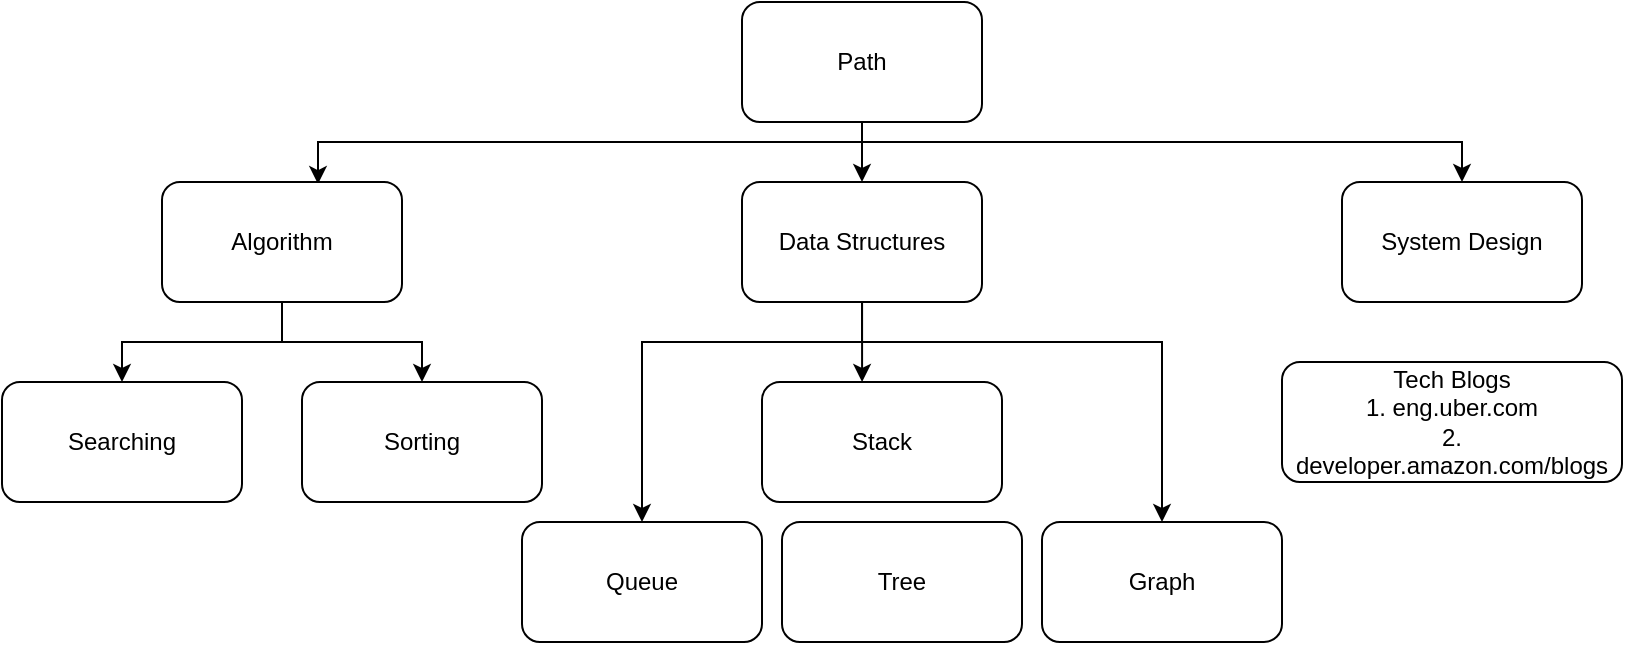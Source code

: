 <mxfile version="12.9.14" type="github"><diagram id="OfSFitAO5Z_yYKrTc11Y" name="Page-1"><mxGraphModel dx="868" dy="482" grid="1" gridSize="10" guides="1" tooltips="1" connect="1" arrows="1" fold="1" page="1" pageScale="1" pageWidth="850" pageHeight="1100" math="0" shadow="0"><root><mxCell id="0"/><mxCell id="1" parent="0"/><mxCell id="PdSUJzAkwIn9D3JMHnYP-14" value="" style="edgeStyle=orthogonalEdgeStyle;rounded=0;orthogonalLoop=1;jettySize=auto;html=1;" edge="1" parent="1" source="PdSUJzAkwIn9D3JMHnYP-1" target="PdSUJzAkwIn9D3JMHnYP-3"><mxGeometry relative="1" as="geometry"/></mxCell><mxCell id="PdSUJzAkwIn9D3JMHnYP-15" style="edgeStyle=orthogonalEdgeStyle;rounded=0;orthogonalLoop=1;jettySize=auto;html=1;entryX=0.65;entryY=0.017;entryDx=0;entryDy=0;entryPerimeter=0;" edge="1" parent="1" source="PdSUJzAkwIn9D3JMHnYP-1" target="PdSUJzAkwIn9D3JMHnYP-2"><mxGeometry relative="1" as="geometry"><Array as="points"><mxPoint x="440" y="90"/><mxPoint x="168" y="90"/></Array></mxGeometry></mxCell><mxCell id="PdSUJzAkwIn9D3JMHnYP-16" style="edgeStyle=orthogonalEdgeStyle;rounded=0;orthogonalLoop=1;jettySize=auto;html=1;" edge="1" parent="1" source="PdSUJzAkwIn9D3JMHnYP-1" target="PdSUJzAkwIn9D3JMHnYP-4"><mxGeometry relative="1" as="geometry"><Array as="points"><mxPoint x="440" y="90"/><mxPoint x="740" y="90"/></Array></mxGeometry></mxCell><mxCell id="PdSUJzAkwIn9D3JMHnYP-1" value="Path" style="rounded=1;whiteSpace=wrap;html=1;" vertex="1" parent="1"><mxGeometry x="380" y="20" width="120" height="60" as="geometry"/></mxCell><mxCell id="PdSUJzAkwIn9D3JMHnYP-12" style="edgeStyle=orthogonalEdgeStyle;rounded=0;orthogonalLoop=1;jettySize=auto;html=1;" edge="1" parent="1" source="PdSUJzAkwIn9D3JMHnYP-2" target="PdSUJzAkwIn9D3JMHnYP-5"><mxGeometry relative="1" as="geometry"><Array as="points"><mxPoint x="150" y="190"/><mxPoint x="70" y="190"/></Array></mxGeometry></mxCell><mxCell id="PdSUJzAkwIn9D3JMHnYP-13" style="edgeStyle=orthogonalEdgeStyle;rounded=0;orthogonalLoop=1;jettySize=auto;html=1;entryX=0.5;entryY=0;entryDx=0;entryDy=0;" edge="1" parent="1" source="PdSUJzAkwIn9D3JMHnYP-2" target="PdSUJzAkwIn9D3JMHnYP-6"><mxGeometry relative="1" as="geometry"/></mxCell><mxCell id="PdSUJzAkwIn9D3JMHnYP-2" value="Algorithm" style="rounded=1;whiteSpace=wrap;html=1;" vertex="1" parent="1"><mxGeometry x="90" y="110" width="120" height="60" as="geometry"/></mxCell><mxCell id="PdSUJzAkwIn9D3JMHnYP-11" style="edgeStyle=orthogonalEdgeStyle;rounded=0;orthogonalLoop=1;jettySize=auto;html=1;entryX=0.417;entryY=0;entryDx=0;entryDy=0;entryPerimeter=0;" edge="1" parent="1" source="PdSUJzAkwIn9D3JMHnYP-3" target="PdSUJzAkwIn9D3JMHnYP-10"><mxGeometry relative="1" as="geometry"/></mxCell><mxCell id="PdSUJzAkwIn9D3JMHnYP-17" style="edgeStyle=orthogonalEdgeStyle;rounded=0;orthogonalLoop=1;jettySize=auto;html=1;entryX=0.5;entryY=0;entryDx=0;entryDy=0;" edge="1" parent="1" source="PdSUJzAkwIn9D3JMHnYP-3" target="PdSUJzAkwIn9D3JMHnYP-7"><mxGeometry relative="1" as="geometry"><Array as="points"><mxPoint x="440" y="190"/><mxPoint x="330" y="190"/></Array></mxGeometry></mxCell><mxCell id="PdSUJzAkwIn9D3JMHnYP-18" style="edgeStyle=orthogonalEdgeStyle;rounded=0;orthogonalLoop=1;jettySize=auto;html=1;" edge="1" parent="1" source="PdSUJzAkwIn9D3JMHnYP-3" target="PdSUJzAkwIn9D3JMHnYP-9"><mxGeometry relative="1" as="geometry"><Array as="points"><mxPoint x="440" y="190"/><mxPoint x="590" y="190"/></Array></mxGeometry></mxCell><mxCell id="PdSUJzAkwIn9D3JMHnYP-3" value="Data Structures" style="rounded=1;whiteSpace=wrap;html=1;" vertex="1" parent="1"><mxGeometry x="380" y="110" width="120" height="60" as="geometry"/></mxCell><mxCell id="PdSUJzAkwIn9D3JMHnYP-4" value="System Design" style="rounded=1;whiteSpace=wrap;html=1;" vertex="1" parent="1"><mxGeometry x="680" y="110" width="120" height="60" as="geometry"/></mxCell><mxCell id="PdSUJzAkwIn9D3JMHnYP-5" value="Searching" style="rounded=1;whiteSpace=wrap;html=1;" vertex="1" parent="1"><mxGeometry x="10" y="210" width="120" height="60" as="geometry"/></mxCell><mxCell id="PdSUJzAkwIn9D3JMHnYP-6" value="Sorting" style="rounded=1;whiteSpace=wrap;html=1;" vertex="1" parent="1"><mxGeometry x="160" y="210" width="120" height="60" as="geometry"/></mxCell><mxCell id="PdSUJzAkwIn9D3JMHnYP-7" value="Queue" style="rounded=1;whiteSpace=wrap;html=1;" vertex="1" parent="1"><mxGeometry x="270" y="280" width="120" height="60" as="geometry"/></mxCell><mxCell id="PdSUJzAkwIn9D3JMHnYP-8" value="Tree" style="rounded=1;whiteSpace=wrap;html=1;" vertex="1" parent="1"><mxGeometry x="400" y="280" width="120" height="60" as="geometry"/></mxCell><mxCell id="PdSUJzAkwIn9D3JMHnYP-9" value="Graph" style="rounded=1;whiteSpace=wrap;html=1;" vertex="1" parent="1"><mxGeometry x="530" y="280" width="120" height="60" as="geometry"/></mxCell><mxCell id="PdSUJzAkwIn9D3JMHnYP-10" value="Stack" style="rounded=1;whiteSpace=wrap;html=1;" vertex="1" parent="1"><mxGeometry x="390" y="210" width="120" height="60" as="geometry"/></mxCell><mxCell id="PdSUJzAkwIn9D3JMHnYP-19" value="Tech Blogs&lt;br&gt;1. eng.uber.com&lt;br&gt;2. developer.amazon.com/blogs" style="rounded=1;whiteSpace=wrap;html=1;" vertex="1" parent="1"><mxGeometry x="650" y="200" width="170" height="60" as="geometry"/></mxCell></root></mxGraphModel></diagram></mxfile>